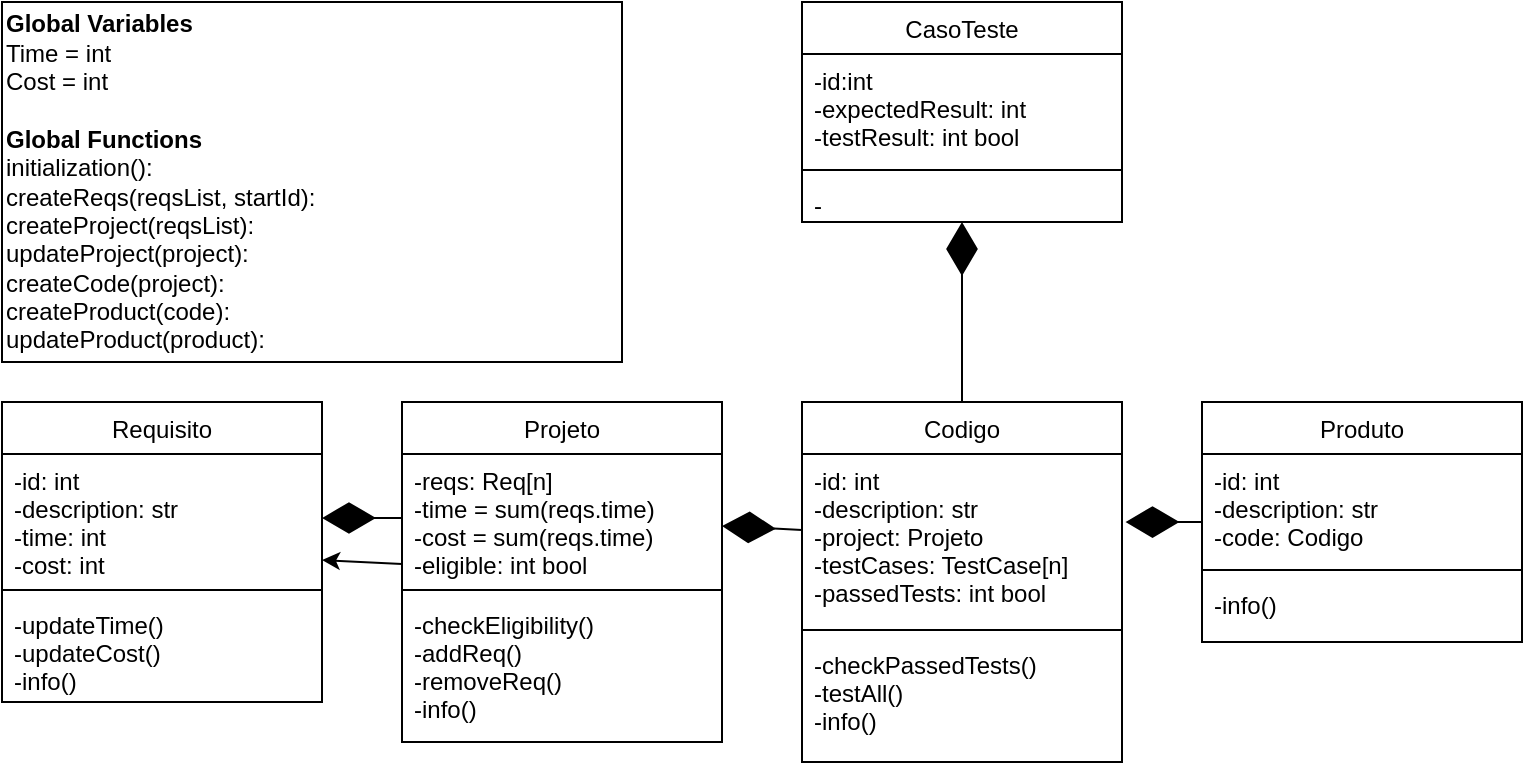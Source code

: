 <mxfile version="12.8.8" type="device"><diagram id="C5RBs43oDa-KdzZeNtuy" name="Page-1"><mxGraphModel dx="727" dy="697" grid="1" gridSize="10" guides="1" tooltips="1" connect="1" arrows="1" fold="1" page="1" pageScale="1" pageWidth="827" pageHeight="1169" math="0" shadow="0"><root><mxCell id="WIyWlLk6GJQsqaUBKTNV-0"/><mxCell id="WIyWlLk6GJQsqaUBKTNV-1" parent="WIyWlLk6GJQsqaUBKTNV-0"/><mxCell id="OBjErygkHMbEfNIUYGme-0" value="&lt;div&gt;&lt;span&gt;&lt;b&gt;Global Variables&lt;/b&gt;&lt;/span&gt;&lt;/div&gt;&lt;div&gt;&lt;span&gt;Time = int&lt;/span&gt;&lt;/div&gt;&lt;div&gt;&lt;span&gt;Cost = int&lt;/span&gt;&lt;/div&gt;&lt;div&gt;&lt;span&gt;&lt;br&gt;&lt;/span&gt;&lt;/div&gt;&lt;div&gt;&lt;b&gt;Global Functions&lt;/b&gt;&lt;/div&gt;&lt;div&gt;&lt;div&gt;initialization():&lt;/div&gt;&lt;div&gt;createReqs(reqsList, startId):&lt;/div&gt;&lt;div&gt;createProject(reqsList):&lt;/div&gt;&lt;div&gt;updateProject(project):&lt;/div&gt;&lt;div&gt;createCode(project):&lt;/div&gt;&lt;div&gt;createProduct(code):&lt;/div&gt;&lt;div&gt;updateProduct(product):&lt;/div&gt;&lt;/div&gt;" style="rounded=0;whiteSpace=wrap;html=1;align=left;" parent="WIyWlLk6GJQsqaUBKTNV-1" vertex="1"><mxGeometry x="40" y="40" width="310" height="180" as="geometry"/></mxCell><mxCell id="zkfFHV4jXpPFQw0GAbJ--6" value="Projeto" style="swimlane;fontStyle=0;align=center;verticalAlign=top;childLayout=stackLayout;horizontal=1;startSize=26;horizontalStack=0;resizeParent=1;resizeLast=0;collapsible=1;marginBottom=0;rounded=0;shadow=0;strokeWidth=1;" parent="WIyWlLk6GJQsqaUBKTNV-1" vertex="1"><mxGeometry x="240" y="240" width="160" height="170" as="geometry"><mxRectangle x="130" y="380" width="160" height="26" as="alternateBounds"/></mxGeometry></mxCell><mxCell id="zkfFHV4jXpPFQw0GAbJ--7" value="-reqs: Req[n]&#10;-time = sum(reqs.time)&#10;-cost = sum(reqs.time)&#10;-eligible: int bool" style="text;align=left;verticalAlign=top;spacingLeft=4;spacingRight=4;overflow=hidden;rotatable=0;points=[[0,0.5],[1,0.5]];portConstraint=eastwest;" parent="zkfFHV4jXpPFQw0GAbJ--6" vertex="1"><mxGeometry y="26" width="160" height="64" as="geometry"/></mxCell><mxCell id="zkfFHV4jXpPFQw0GAbJ--9" value="" style="line;html=1;strokeWidth=1;align=left;verticalAlign=middle;spacingTop=-1;spacingLeft=3;spacingRight=3;rotatable=0;labelPosition=right;points=[];portConstraint=eastwest;" parent="zkfFHV4jXpPFQw0GAbJ--6" vertex="1"><mxGeometry y="90" width="160" height="8" as="geometry"/></mxCell><mxCell id="zkfFHV4jXpPFQw0GAbJ--10" value="-checkEligibility()&#10;-addReq()&#10;-removeReq()&#10;-info()" style="text;align=left;verticalAlign=top;spacingLeft=4;spacingRight=4;overflow=hidden;rotatable=0;points=[[0,0.5],[1,0.5]];portConstraint=eastwest;fontStyle=0" parent="zkfFHV4jXpPFQw0GAbJ--6" vertex="1"><mxGeometry y="98" width="160" height="72" as="geometry"/></mxCell><mxCell id="OBjErygkHMbEfNIUYGme-16" value="Codigo" style="swimlane;fontStyle=0;align=center;verticalAlign=top;childLayout=stackLayout;horizontal=1;startSize=26;horizontalStack=0;resizeParent=1;resizeLast=0;collapsible=1;marginBottom=0;rounded=0;shadow=0;strokeWidth=1;" parent="WIyWlLk6GJQsqaUBKTNV-1" vertex="1"><mxGeometry x="440" y="240" width="160" height="180" as="geometry"><mxRectangle x="220" y="120" width="160" height="26" as="alternateBounds"/></mxGeometry></mxCell><mxCell id="OBjErygkHMbEfNIUYGme-17" value="-id: int&#10;-description: str&#10;-project: Projeto&#10;-testCases: TestCase[n]&#10;-passedTests: int bool" style="text;align=left;verticalAlign=top;spacingLeft=4;spacingRight=4;overflow=hidden;rotatable=0;points=[[0,0.5],[1,0.5]];portConstraint=eastwest;" parent="OBjErygkHMbEfNIUYGme-16" vertex="1"><mxGeometry y="26" width="160" height="84" as="geometry"/></mxCell><mxCell id="OBjErygkHMbEfNIUYGme-18" value="" style="line;html=1;strokeWidth=1;align=left;verticalAlign=middle;spacingTop=-1;spacingLeft=3;spacingRight=3;rotatable=0;labelPosition=right;points=[];portConstraint=eastwest;" parent="OBjErygkHMbEfNIUYGme-16" vertex="1"><mxGeometry y="110" width="160" height="8" as="geometry"/></mxCell><mxCell id="OBjErygkHMbEfNIUYGme-19" value="-checkPassedTests()&#10;-testAll()&#10;-info()&#10;" style="text;align=left;verticalAlign=top;spacingLeft=4;spacingRight=4;overflow=hidden;rotatable=0;points=[[0,0.5],[1,0.5]];portConstraint=eastwest;" parent="OBjErygkHMbEfNIUYGme-16" vertex="1"><mxGeometry y="118" width="160" height="52" as="geometry"/></mxCell><mxCell id="OBjErygkHMbEfNIUYGme-20" value="CasoTeste" style="swimlane;fontStyle=0;align=center;verticalAlign=top;childLayout=stackLayout;horizontal=1;startSize=26;horizontalStack=0;resizeParent=1;resizeLast=0;collapsible=1;marginBottom=0;rounded=0;shadow=0;strokeWidth=1;" parent="WIyWlLk6GJQsqaUBKTNV-1" vertex="1"><mxGeometry x="440" y="40" width="160" height="110" as="geometry"><mxRectangle x="220" y="120" width="160" height="26" as="alternateBounds"/></mxGeometry></mxCell><mxCell id="OBjErygkHMbEfNIUYGme-21" value="-id:int&#10;-expectedResult: int&#10;-testResult: int bool" style="text;align=left;verticalAlign=top;spacingLeft=4;spacingRight=4;overflow=hidden;rotatable=0;points=[[0,0.5],[1,0.5]];portConstraint=eastwest;" parent="OBjErygkHMbEfNIUYGme-20" vertex="1"><mxGeometry y="26" width="160" height="54" as="geometry"/></mxCell><mxCell id="OBjErygkHMbEfNIUYGme-22" value="" style="line;html=1;strokeWidth=1;align=left;verticalAlign=middle;spacingTop=-1;spacingLeft=3;spacingRight=3;rotatable=0;labelPosition=right;points=[];portConstraint=eastwest;" parent="OBjErygkHMbEfNIUYGme-20" vertex="1"><mxGeometry y="80" width="160" height="8" as="geometry"/></mxCell><mxCell id="OBjErygkHMbEfNIUYGme-23" value="-" style="text;align=left;verticalAlign=top;spacingLeft=4;spacingRight=4;overflow=hidden;rotatable=0;points=[[0,0.5],[1,0.5]];portConstraint=eastwest;" parent="OBjErygkHMbEfNIUYGme-20" vertex="1"><mxGeometry y="88" width="160" height="22" as="geometry"/></mxCell><mxCell id="OBjErygkHMbEfNIUYGme-36" value="Produto" style="swimlane;fontStyle=0;align=center;verticalAlign=top;childLayout=stackLayout;horizontal=1;startSize=26;horizontalStack=0;resizeParent=1;resizeLast=0;collapsible=1;marginBottom=0;rounded=0;shadow=0;strokeWidth=1;" parent="WIyWlLk6GJQsqaUBKTNV-1" vertex="1"><mxGeometry x="640" y="240" width="160" height="120" as="geometry"><mxRectangle x="220" y="120" width="160" height="26" as="alternateBounds"/></mxGeometry></mxCell><mxCell id="OBjErygkHMbEfNIUYGme-37" value="-id: int&#10;-description: str&#10;-code: Codigo&#10;" style="text;align=left;verticalAlign=top;spacingLeft=4;spacingRight=4;overflow=hidden;rotatable=0;points=[[0,0.5],[1,0.5]];portConstraint=eastwest;" parent="OBjErygkHMbEfNIUYGme-36" vertex="1"><mxGeometry y="26" width="160" height="54" as="geometry"/></mxCell><mxCell id="OBjErygkHMbEfNIUYGme-38" value="" style="line;html=1;strokeWidth=1;align=left;verticalAlign=middle;spacingTop=-1;spacingLeft=3;spacingRight=3;rotatable=0;labelPosition=right;points=[];portConstraint=eastwest;" parent="OBjErygkHMbEfNIUYGme-36" vertex="1"><mxGeometry y="80" width="160" height="8" as="geometry"/></mxCell><mxCell id="OBjErygkHMbEfNIUYGme-39" value="-info()" style="text;align=left;verticalAlign=top;spacingLeft=4;spacingRight=4;overflow=hidden;rotatable=0;points=[[0,0.5],[1,0.5]];portConstraint=eastwest;" parent="OBjErygkHMbEfNIUYGme-36" vertex="1"><mxGeometry y="88" width="160" height="32" as="geometry"/></mxCell><mxCell id="OBjErygkHMbEfNIUYGme-11" value="Requisito" style="swimlane;fontStyle=0;align=center;verticalAlign=top;childLayout=stackLayout;horizontal=1;startSize=26;horizontalStack=0;resizeParent=1;resizeLast=0;collapsible=1;marginBottom=0;rounded=0;shadow=0;strokeWidth=1;" parent="WIyWlLk6GJQsqaUBKTNV-1" vertex="1"><mxGeometry x="40" y="240" width="160" height="150" as="geometry"><mxRectangle x="220" y="120" width="160" height="26" as="alternateBounds"/></mxGeometry></mxCell><mxCell id="OBjErygkHMbEfNIUYGme-12" value="-id: int&#10;-description: str&#10;-time: int&#10;-cost: int" style="text;align=left;verticalAlign=top;spacingLeft=4;spacingRight=4;overflow=hidden;rotatable=0;points=[[0,0.5],[1,0.5]];portConstraint=eastwest;" parent="OBjErygkHMbEfNIUYGme-11" vertex="1"><mxGeometry y="26" width="160" height="64" as="geometry"/></mxCell><mxCell id="OBjErygkHMbEfNIUYGme-13" value="" style="line;html=1;strokeWidth=1;align=left;verticalAlign=middle;spacingTop=-1;spacingLeft=3;spacingRight=3;rotatable=0;labelPosition=right;points=[];portConstraint=eastwest;" parent="OBjErygkHMbEfNIUYGme-11" vertex="1"><mxGeometry y="90" width="160" height="8" as="geometry"/></mxCell><mxCell id="OBjErygkHMbEfNIUYGme-14" value="-updateTime()&#10;-updateCost()&#10;-info()" style="text;align=left;verticalAlign=top;spacingLeft=4;spacingRight=4;overflow=hidden;rotatable=0;points=[[0,0.5],[1,0.5]];portConstraint=eastwest;" parent="OBjErygkHMbEfNIUYGme-11" vertex="1"><mxGeometry y="98" width="160" height="52" as="geometry"/></mxCell><mxCell id="zwxzE48Z4_ky4ogjv4OS-0" value="" style="endArrow=classic;html=1;" edge="1" parent="WIyWlLk6GJQsqaUBKTNV-1" source="zkfFHV4jXpPFQw0GAbJ--6" target="OBjErygkHMbEfNIUYGme-11"><mxGeometry width="50" height="50" relative="1" as="geometry"><mxPoint x="300" y="160" as="sourcePoint"/><mxPoint x="350" y="110" as="targetPoint"/></mxGeometry></mxCell><mxCell id="zwxzE48Z4_ky4ogjv4OS-2" value="" style="endArrow=diamondThin;endFill=1;endSize=24;html=1;exitX=0;exitY=0.5;exitDx=0;exitDy=0;entryX=1.011;entryY=0.405;entryDx=0;entryDy=0;entryPerimeter=0;" edge="1" parent="WIyWlLk6GJQsqaUBKTNV-1" source="OBjErygkHMbEfNIUYGme-36" target="OBjErygkHMbEfNIUYGme-17"><mxGeometry width="160" relative="1" as="geometry"><mxPoint x="360" y="360" as="sourcePoint"/><mxPoint x="602" y="297" as="targetPoint"/></mxGeometry></mxCell><mxCell id="zwxzE48Z4_ky4ogjv4OS-3" value="" style="endArrow=diamondThin;endFill=1;endSize=24;html=1;" edge="1" parent="WIyWlLk6GJQsqaUBKTNV-1" source="OBjErygkHMbEfNIUYGme-17" target="zkfFHV4jXpPFQw0GAbJ--7"><mxGeometry width="160" relative="1" as="geometry"><mxPoint x="360" y="360" as="sourcePoint"/><mxPoint x="520" y="360" as="targetPoint"/></mxGeometry></mxCell><mxCell id="zwxzE48Z4_ky4ogjv4OS-4" value="" style="endArrow=diamondThin;endFill=1;endSize=24;html=1;" edge="1" parent="WIyWlLk6GJQsqaUBKTNV-1" source="zkfFHV4jXpPFQw0GAbJ--7" target="OBjErygkHMbEfNIUYGme-12"><mxGeometry width="160" relative="1" as="geometry"><mxPoint x="280" y="360" as="sourcePoint"/><mxPoint x="440" y="360" as="targetPoint"/></mxGeometry></mxCell><mxCell id="zwxzE48Z4_ky4ogjv4OS-5" value="" style="endArrow=diamondThin;endFill=1;endSize=24;html=1;exitX=0.5;exitY=0;exitDx=0;exitDy=0;" edge="1" parent="WIyWlLk6GJQsqaUBKTNV-1" source="OBjErygkHMbEfNIUYGme-16" target="OBjErygkHMbEfNIUYGme-23"><mxGeometry width="160" relative="1" as="geometry"><mxPoint x="320" y="370" as="sourcePoint"/><mxPoint x="480" y="370" as="targetPoint"/></mxGeometry></mxCell></root></mxGraphModel></diagram></mxfile>